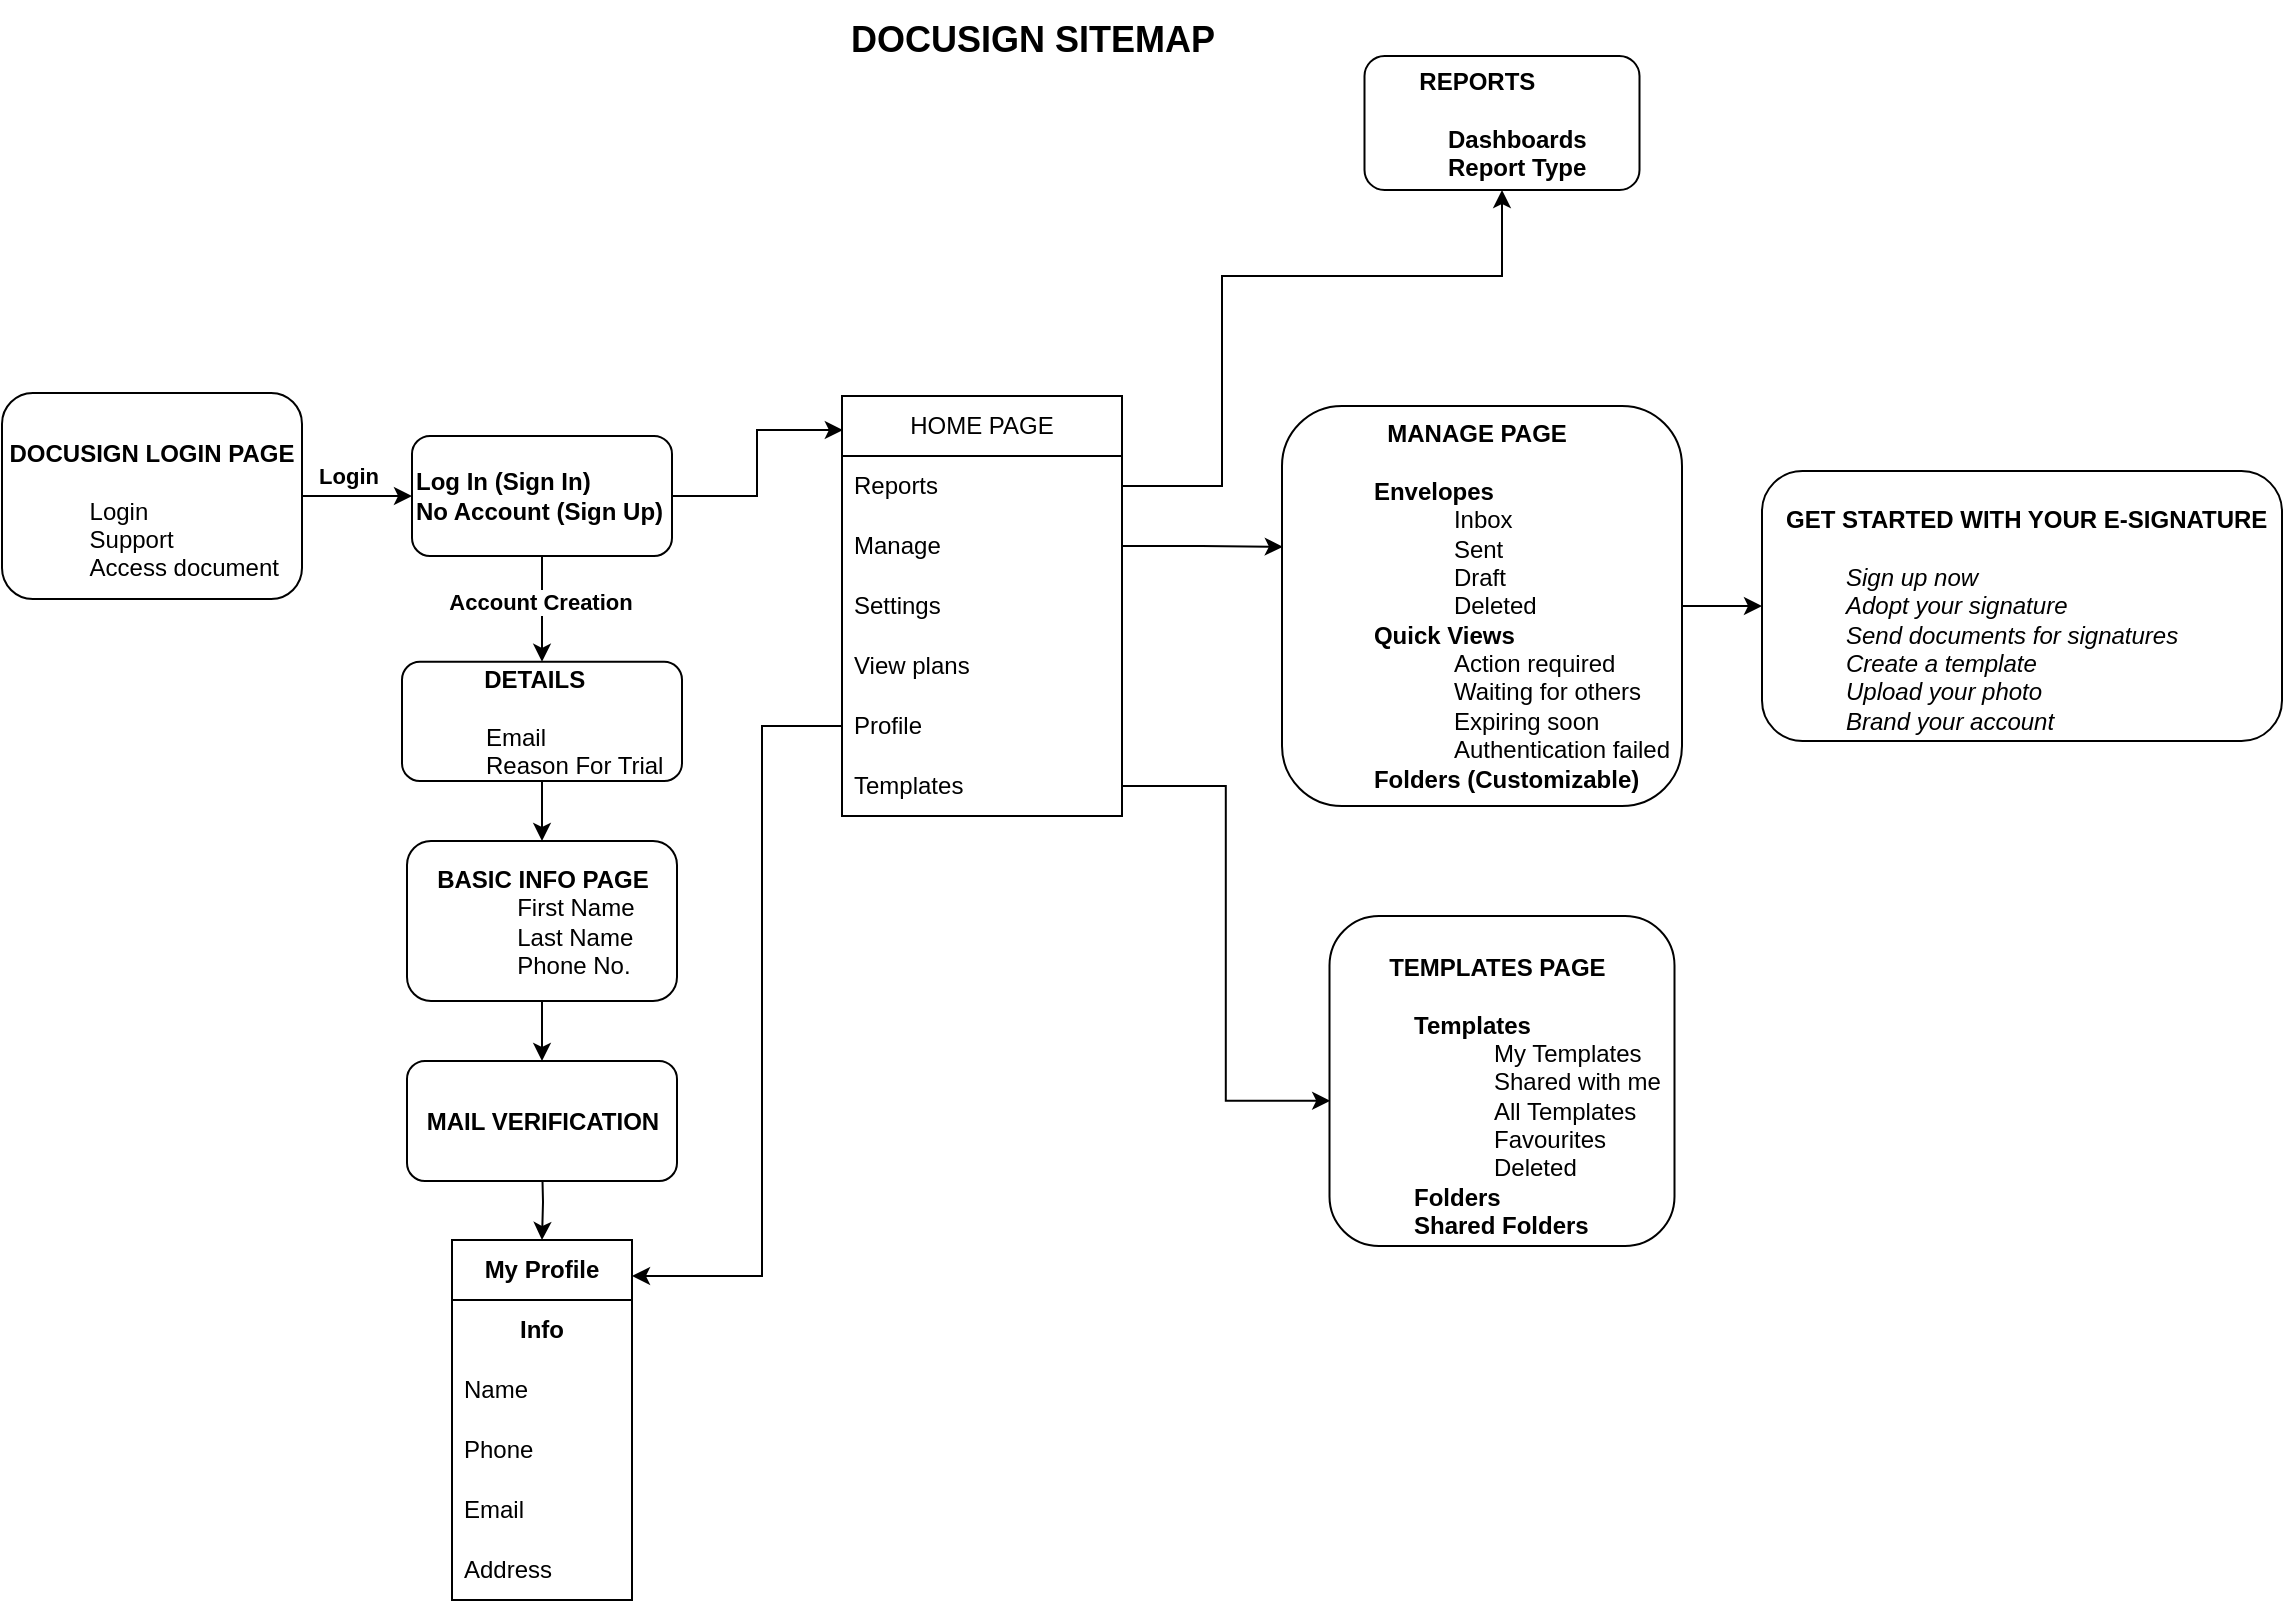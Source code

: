 <mxfile version="20.5.3" type="github">
  <diagram id="_CldqJKMiVGIc7HYz8Ag" name="Page-1">
    <mxGraphModel dx="579" dy="1156" grid="1" gridSize="10" guides="1" tooltips="0" connect="1" arrows="1" fold="0" page="1" pageScale="1" pageWidth="1169" pageHeight="827" math="0" shadow="0">
      <root>
        <mxCell id="0" />
        <mxCell id="1" parent="0" />
        <mxCell id="CLgD5J_0y6YPSVe-xC8q-4" value="" style="edgeStyle=orthogonalEdgeStyle;rounded=0;orthogonalLoop=1;jettySize=auto;html=1;" edge="1" parent="1" source="CLgD5J_0y6YPSVe-xC8q-1" target="CLgD5J_0y6YPSVe-xC8q-3">
          <mxGeometry relative="1" as="geometry" />
        </mxCell>
        <mxCell id="CLgD5J_0y6YPSVe-xC8q-20" value="&lt;b&gt;Login&lt;/b&gt;" style="edgeLabel;html=1;align=center;verticalAlign=middle;resizable=0;points=[];" vertex="1" connectable="0" parent="CLgD5J_0y6YPSVe-xC8q-4">
          <mxGeometry x="0.109" relative="1" as="geometry">
            <mxPoint x="-8" y="-10" as="offset" />
          </mxGeometry>
        </mxCell>
        <mxCell id="CLgD5J_0y6YPSVe-xC8q-1" value="&lt;b&gt;&lt;br&gt;DOCUSIGN LOGIN PAGE&lt;/b&gt;&lt;br&gt;&lt;blockquote style=&quot;margin: 0 0 0 40px; border: none; padding: 0px;&quot;&gt;&lt;div style=&quot;text-align: left;&quot;&gt;&lt;span style=&quot;background-color: initial;&quot;&gt;&lt;br&gt;&lt;/span&gt;&lt;/div&gt;&lt;div style=&quot;text-align: left;&quot;&gt;&lt;span style=&quot;background-color: initial;&quot;&gt;Login&lt;/span&gt;&lt;/div&gt;&lt;span style=&quot;background-color: initial;&quot;&gt;&lt;div style=&quot;text-align: left;&quot;&gt;&lt;span style=&quot;background-color: initial;&quot;&gt;Support&amp;nbsp;&lt;/span&gt;&lt;/div&gt;&lt;/span&gt;&lt;span style=&quot;background-color: initial;&quot;&gt;&lt;div style=&quot;text-align: left;&quot;&gt;&lt;span style=&quot;background-color: initial;&quot;&gt;Access document&lt;/span&gt;&lt;/div&gt;&lt;/span&gt;&lt;/blockquote&gt;" style="rounded=1;whiteSpace=wrap;html=1;" vertex="1" parent="1">
          <mxGeometry x="20" y="-613.5" width="150" height="103" as="geometry" />
        </mxCell>
        <mxCell id="CLgD5J_0y6YPSVe-xC8q-7" value="" style="edgeStyle=orthogonalEdgeStyle;rounded=0;orthogonalLoop=1;jettySize=auto;html=1;" edge="1" parent="1" source="CLgD5J_0y6YPSVe-xC8q-3" target="CLgD5J_0y6YPSVe-xC8q-6">
          <mxGeometry relative="1" as="geometry" />
        </mxCell>
        <mxCell id="CLgD5J_0y6YPSVe-xC8q-21" value="&lt;b&gt;&amp;nbsp;Account Creation&amp;nbsp;&lt;/b&gt;" style="edgeLabel;html=1;align=center;verticalAlign=middle;resizable=0;points=[];" vertex="1" connectable="0" parent="CLgD5J_0y6YPSVe-xC8q-7">
          <mxGeometry x="-0.148" y="-1" relative="1" as="geometry">
            <mxPoint as="offset" />
          </mxGeometry>
        </mxCell>
        <mxCell id="CLgD5J_0y6YPSVe-xC8q-100" style="edgeStyle=orthogonalEdgeStyle;rounded=0;orthogonalLoop=1;jettySize=auto;html=1;entryX=0.003;entryY=0.081;entryDx=0;entryDy=0;entryPerimeter=0;" edge="1" parent="1" source="CLgD5J_0y6YPSVe-xC8q-3" target="CLgD5J_0y6YPSVe-xC8q-65">
          <mxGeometry relative="1" as="geometry" />
        </mxCell>
        <mxCell id="CLgD5J_0y6YPSVe-xC8q-3" value="&lt;blockquote style=&quot;margin: 0 0 0 40px; border: none; padding: 0px;&quot;&gt;&lt;/blockquote&gt;&lt;b&gt;&lt;span style=&quot;background-color: initial;&quot;&gt;Log In (Sign In)&lt;/span&gt;&lt;br&gt;&lt;span style=&quot;background-color: initial;&quot;&gt;No Account (Sign Up)&lt;/span&gt;&lt;/b&gt;" style="whiteSpace=wrap;html=1;rounded=1;align=left;" vertex="1" parent="1">
          <mxGeometry x="225" y="-592" width="130" height="60" as="geometry" />
        </mxCell>
        <mxCell id="CLgD5J_0y6YPSVe-xC8q-10" value="" style="edgeStyle=orthogonalEdgeStyle;rounded=0;orthogonalLoop=1;jettySize=auto;html=1;" edge="1" parent="1" source="CLgD5J_0y6YPSVe-xC8q-6" target="CLgD5J_0y6YPSVe-xC8q-9">
          <mxGeometry relative="1" as="geometry" />
        </mxCell>
        <mxCell id="CLgD5J_0y6YPSVe-xC8q-6" value="&lt;div style=&quot;text-align: center;&quot;&gt;&lt;b style=&quot;background-color: initial;&quot;&gt;DETAILS&lt;/b&gt;&lt;br&gt;&lt;/div&gt;&lt;div style=&quot;text-align: center;&quot;&gt;&lt;b style=&quot;background-color: initial;&quot;&gt;&lt;br&gt;&lt;/b&gt;&lt;/div&gt;&lt;blockquote style=&quot;margin: 0 0 0 40px; border: none; padding: 0px;&quot;&gt;&lt;div style=&quot;&quot;&gt;&lt;span style=&quot;background-color: initial;&quot;&gt;Email&lt;/span&gt;&lt;/div&gt;&lt;div style=&quot;&quot;&gt;&lt;span style=&quot;background-color: initial;&quot;&gt;Reason For Trial&lt;/span&gt;&lt;/div&gt;&lt;/blockquote&gt;" style="whiteSpace=wrap;html=1;rounded=1;align=left;" vertex="1" parent="1">
          <mxGeometry x="220" y="-479.08" width="140" height="59.58" as="geometry" />
        </mxCell>
        <mxCell id="CLgD5J_0y6YPSVe-xC8q-14" value="" style="edgeStyle=orthogonalEdgeStyle;rounded=0;orthogonalLoop=1;jettySize=auto;html=1;" edge="1" parent="1" source="CLgD5J_0y6YPSVe-xC8q-9" target="CLgD5J_0y6YPSVe-xC8q-13">
          <mxGeometry relative="1" as="geometry" />
        </mxCell>
        <mxCell id="CLgD5J_0y6YPSVe-xC8q-9" value="&lt;b style=&quot;background-color: initial;&quot;&gt;BASIC INFO PAGE&lt;/b&gt;&lt;br&gt;&lt;blockquote style=&quot;margin: 0 0 0 40px; border: none; padding: 0px;&quot;&gt;&lt;span style=&quot;background-color: initial;&quot;&gt;&lt;div style=&quot;text-align: left;&quot;&gt;&lt;span style=&quot;background-color: initial;&quot;&gt;First Name&lt;/span&gt;&lt;/div&gt;&lt;/span&gt;&lt;span style=&quot;background-color: initial;&quot;&gt;&lt;div style=&quot;text-align: left;&quot;&gt;&lt;span style=&quot;background-color: initial;&quot;&gt;Last Name&lt;/span&gt;&lt;/div&gt;&lt;/span&gt;&lt;span style=&quot;background-color: initial;&quot;&gt;&lt;div style=&quot;text-align: left;&quot;&gt;&lt;span style=&quot;background-color: initial;&quot;&gt;Phone No.&lt;/span&gt;&lt;/div&gt;&lt;/span&gt;&lt;/blockquote&gt;" style="whiteSpace=wrap;html=1;align=center;rounded=1;" vertex="1" parent="1">
          <mxGeometry x="222.5" y="-389.5" width="135" height="80" as="geometry" />
        </mxCell>
        <mxCell id="CLgD5J_0y6YPSVe-xC8q-99" style="edgeStyle=orthogonalEdgeStyle;rounded=0;orthogonalLoop=1;jettySize=auto;html=1;" edge="1" parent="1" target="CLgD5J_0y6YPSVe-xC8q-91">
          <mxGeometry relative="1" as="geometry">
            <mxPoint x="290" y="-230" as="sourcePoint" />
          </mxGeometry>
        </mxCell>
        <mxCell id="CLgD5J_0y6YPSVe-xC8q-13" value="&lt;b&gt;MAIL VERIFICATION&lt;/b&gt;" style="whiteSpace=wrap;html=1;rounded=1;" vertex="1" parent="1">
          <mxGeometry x="222.5" y="-279.5" width="135" height="60" as="geometry" />
        </mxCell>
        <mxCell id="CLgD5J_0y6YPSVe-xC8q-54" value="" style="edgeStyle=orthogonalEdgeStyle;rounded=0;orthogonalLoop=1;jettySize=auto;html=1;" edge="1" parent="1" source="CLgD5J_0y6YPSVe-xC8q-42" target="CLgD5J_0y6YPSVe-xC8q-53">
          <mxGeometry relative="1" as="geometry" />
        </mxCell>
        <mxCell id="CLgD5J_0y6YPSVe-xC8q-42" value="&lt;div style=&quot;text-align: left;&quot;&gt;&lt;span style=&quot;background-color: initial;&quot;&gt;&lt;b&gt;&amp;nbsp; &amp;nbsp; &amp;nbsp; &amp;nbsp; &amp;nbsp; &amp;nbsp; &amp;nbsp; MANAGE PAGE&lt;/b&gt;&lt;/span&gt;&lt;/div&gt;&lt;div style=&quot;text-align: left;&quot;&gt;&lt;span style=&quot;background-color: initial;&quot;&gt;&lt;b&gt;&lt;br&gt;&lt;/b&gt;&lt;/span&gt;&lt;/div&gt;&lt;blockquote style=&quot;margin: 0 0 0 40px; border: none; padding: 0px;&quot;&gt;&lt;div style=&quot;text-align: left;&quot;&gt;&lt;span style=&quot;background-color: initial;&quot;&gt;&lt;b&gt;Envelopes&lt;/b&gt;&lt;/span&gt;&lt;/div&gt;&lt;/blockquote&gt;&lt;blockquote style=&quot;margin: 0 0 0 40px; border: none; padding: 0px;&quot;&gt;&lt;blockquote style=&quot;margin: 0 0 0 40px; border: none; padding: 0px;&quot;&gt;&lt;div style=&quot;text-align: left;&quot;&gt;&lt;span style=&quot;background-color: initial;&quot;&gt;Inbox&lt;/span&gt;&lt;/div&gt;&lt;/blockquote&gt;&lt;blockquote style=&quot;margin: 0 0 0 40px; border: none; padding: 0px;&quot;&gt;&lt;div style=&quot;text-align: left;&quot;&gt;&lt;span style=&quot;background-color: initial;&quot;&gt;Sent&lt;/span&gt;&lt;/div&gt;&lt;/blockquote&gt;&lt;blockquote style=&quot;margin: 0 0 0 40px; border: none; padding: 0px;&quot;&gt;&lt;div style=&quot;text-align: left;&quot;&gt;&lt;span style=&quot;background-color: initial;&quot;&gt;Draft&lt;/span&gt;&lt;/div&gt;&lt;/blockquote&gt;&lt;blockquote style=&quot;margin: 0 0 0 40px; border: none; padding: 0px;&quot;&gt;&lt;div style=&quot;text-align: left;&quot;&gt;&lt;span style=&quot;background-color: initial;&quot;&gt;Deleted&lt;/span&gt;&lt;/div&gt;&lt;/blockquote&gt;&lt;/blockquote&gt;&lt;blockquote style=&quot;margin: 0 0 0 40px; border: none; padding: 0px;&quot;&gt;&lt;div style=&quot;text-align: left;&quot;&gt;&lt;span style=&quot;background-color: initial;&quot;&gt;&lt;b&gt;Quick Views&lt;/b&gt;&lt;/span&gt;&lt;/div&gt;&lt;/blockquote&gt;&lt;blockquote style=&quot;margin: 0 0 0 40px; border: none; padding: 0px;&quot;&gt;&lt;blockquote style=&quot;margin: 0 0 0 40px; border: none; padding: 0px;&quot;&gt;&lt;div style=&quot;text-align: left;&quot;&gt;&lt;span style=&quot;background-color: initial;&quot;&gt;Action required&lt;/span&gt;&lt;/div&gt;&lt;/blockquote&gt;&lt;blockquote style=&quot;margin: 0 0 0 40px; border: none; padding: 0px;&quot;&gt;&lt;div style=&quot;text-align: left;&quot;&gt;&lt;span style=&quot;background-color: initial;&quot;&gt;Waiting for others&lt;/span&gt;&lt;/div&gt;&lt;/blockquote&gt;&lt;blockquote style=&quot;margin: 0 0 0 40px; border: none; padding: 0px;&quot;&gt;&lt;div style=&quot;text-align: left;&quot;&gt;&lt;span style=&quot;background-color: initial;&quot;&gt;Expiring soon&lt;/span&gt;&lt;/div&gt;&lt;/blockquote&gt;&lt;blockquote style=&quot;margin: 0 0 0 40px; border: none; padding: 0px;&quot;&gt;&lt;div style=&quot;text-align: left;&quot;&gt;&lt;span style=&quot;background-color: initial;&quot;&gt;Authentication failed&lt;/span&gt;&lt;/div&gt;&lt;/blockquote&gt;&lt;/blockquote&gt;&lt;blockquote style=&quot;margin: 0 0 0 40px; border: none; padding: 0px;&quot;&gt;&lt;div style=&quot;text-align: left;&quot;&gt;&lt;span style=&quot;background-color: initial;&quot;&gt;&lt;b&gt;Folders (Customizable)&lt;/b&gt;&lt;/span&gt;&lt;/div&gt;&lt;/blockquote&gt;" style="whiteSpace=wrap;html=1;align=center;rounded=1;" vertex="1" parent="1">
          <mxGeometry x="660" y="-607" width="200" height="200" as="geometry" />
        </mxCell>
        <mxCell id="CLgD5J_0y6YPSVe-xC8q-49" value="&lt;b&gt;&lt;br&gt;&lt;div style=&quot;text-align: center;&quot;&gt;&lt;b style=&quot;background-color: initial;&quot;&gt;TEMPLATES PAGE&lt;/b&gt;&lt;/div&gt;&lt;div style=&quot;text-align: center;&quot;&gt;&lt;b style=&quot;background-color: initial;&quot;&gt;&lt;br&gt;&lt;/b&gt;&lt;/div&gt;&lt;/b&gt;&lt;blockquote style=&quot;margin: 0 0 0 40px; border: none; padding: 0px;&quot;&gt;&lt;b style=&quot;background-color: initial;&quot;&gt;Templates&lt;/b&gt;&lt;/blockquote&gt;&lt;blockquote style=&quot;margin: 0 0 0 40px; border: none; padding: 0px;&quot;&gt;&lt;blockquote style=&quot;margin: 0 0 0 40px; border: none; padding: 0px;&quot;&gt;&lt;span style=&quot;background-color: initial;&quot;&gt;My Templates&lt;/span&gt;&lt;/blockquote&gt;&lt;blockquote style=&quot;margin: 0 0 0 40px; border: none; padding: 0px;&quot;&gt;&lt;span style=&quot;background-color: initial;&quot;&gt;Shared with me&lt;/span&gt;&lt;/blockquote&gt;&lt;blockquote style=&quot;margin: 0 0 0 40px; border: none; padding: 0px;&quot;&gt;&lt;span style=&quot;background-color: initial;&quot;&gt;All Templates&lt;/span&gt;&lt;/blockquote&gt;&lt;blockquote style=&quot;margin: 0 0 0 40px; border: none; padding: 0px;&quot;&gt;&lt;span style=&quot;background-color: initial;&quot;&gt;Favourites&lt;/span&gt;&lt;/blockquote&gt;&lt;blockquote style=&quot;margin: 0 0 0 40px; border: none; padding: 0px;&quot;&gt;&lt;span style=&quot;background-color: initial;&quot;&gt;Deleted&lt;/span&gt;&lt;/blockquote&gt;&lt;/blockquote&gt;&lt;blockquote style=&quot;margin: 0 0 0 40px; border: none; padding: 0px;&quot;&gt;&lt;b style=&quot;background-color: initial;&quot;&gt;Folders&lt;br&gt;&lt;/b&gt;&lt;b style=&quot;background-color: initial;&quot;&gt;Shared Folders&lt;/b&gt;&lt;/blockquote&gt;" style="whiteSpace=wrap;html=1;align=left;rounded=1;" vertex="1" parent="1">
          <mxGeometry x="683.75" y="-352" width="172.5" height="165" as="geometry" />
        </mxCell>
        <mxCell id="CLgD5J_0y6YPSVe-xC8q-51" value="&lt;div style=&quot;text-align: center;&quot;&gt;&lt;b style=&quot;background-color: initial;&quot;&gt;REPORTS&lt;/b&gt;&lt;/div&gt;&lt;br&gt;&lt;blockquote style=&quot;margin: 0 0 0 40px; border: none; padding: 0px;&quot;&gt;&lt;div style=&quot;&quot;&gt;&lt;b style=&quot;background-color: initial;&quot;&gt;Dashboards&lt;/b&gt;&lt;br&gt;&lt;/div&gt;&lt;b style=&quot;background-color: initial;&quot;&gt;&lt;div style=&quot;&quot;&gt;&lt;b style=&quot;background-color: initial;&quot;&gt;Report Type&lt;/b&gt;&lt;/div&gt;&lt;/b&gt;&lt;/blockquote&gt;" style="whiteSpace=wrap;html=1;rounded=1;align=left;" vertex="1" parent="1">
          <mxGeometry x="701.25" y="-782" width="137.5" height="67" as="geometry" />
        </mxCell>
        <mxCell id="CLgD5J_0y6YPSVe-xC8q-53" value="&lt;div&gt;&lt;b&gt;&lt;br&gt;&lt;/b&gt;&lt;/div&gt;&lt;div&gt;&lt;b&gt;&amp;nbsp; &amp;nbsp;GET STARTED WITH YOUR E-SIGNATURE&lt;/b&gt;&lt;/div&gt;&lt;div&gt;&lt;b&gt;&lt;br&gt;&lt;/b&gt;&lt;/div&gt;&lt;blockquote style=&quot;margin: 0 0 0 40px; border: none; padding: 0px;&quot;&gt;&lt;/blockquote&gt;&lt;blockquote style=&quot;margin: 0 0 0 40px; border: none; padding: 0px;&quot;&gt;&lt;i&gt;&lt;span style=&quot;background-color: initial;&quot;&gt;Sign up now&lt;br&gt;&lt;/span&gt;&lt;span style=&quot;background-color: initial;&quot;&gt;Adopt your signature&lt;br&gt;&lt;/span&gt;&lt;span style=&quot;background-color: initial;&quot;&gt;Send documents for signatures&lt;br&gt;&lt;/span&gt;&lt;span style=&quot;background-color: initial;&quot;&gt;Create a template&lt;br&gt;&lt;/span&gt;&lt;span style=&quot;background-color: initial;&quot;&gt;Upload your photo&lt;br&gt;&lt;/span&gt;&lt;span style=&quot;background-color: initial;&quot;&gt;Brand your account&lt;/span&gt;&lt;/i&gt;&lt;/blockquote&gt;&lt;blockquote style=&quot;margin: 0 0 0 40px; border: none; padding: 0px;&quot;&gt;&lt;/blockquote&gt;&lt;blockquote style=&quot;margin: 0 0 0 40px; border: none; padding: 0px;&quot;&gt;&lt;/blockquote&gt;&lt;blockquote style=&quot;margin: 0 0 0 40px; border: none; padding: 0px;&quot;&gt;&lt;/blockquote&gt;&lt;blockquote style=&quot;margin: 0 0 0 40px; border: none; padding: 0px;&quot;&gt;&lt;/blockquote&gt;" style="whiteSpace=wrap;html=1;rounded=1;align=left;" vertex="1" parent="1">
          <mxGeometry x="900" y="-574.5" width="260" height="135" as="geometry" />
        </mxCell>
        <mxCell id="CLgD5J_0y6YPSVe-xC8q-65" value="HOME PAGE" style="swimlane;fontStyle=0;childLayout=stackLayout;horizontal=1;startSize=30;horizontalStack=0;resizeParent=1;resizeParentMax=0;resizeLast=0;collapsible=1;marginBottom=0;whiteSpace=wrap;html=1;" vertex="1" parent="1">
          <mxGeometry x="440" y="-612" width="140" height="210" as="geometry" />
        </mxCell>
        <mxCell id="CLgD5J_0y6YPSVe-xC8q-66" value="Reports" style="text;strokeColor=none;fillColor=none;align=left;verticalAlign=middle;spacingLeft=4;spacingRight=4;overflow=hidden;points=[[0,0.5],[1,0.5]];portConstraint=eastwest;rotatable=0;whiteSpace=wrap;html=1;" vertex="1" parent="CLgD5J_0y6YPSVe-xC8q-65">
          <mxGeometry y="30" width="140" height="30" as="geometry" />
        </mxCell>
        <mxCell id="CLgD5J_0y6YPSVe-xC8q-67" value="Manage" style="text;strokeColor=none;fillColor=none;align=left;verticalAlign=middle;spacingLeft=4;spacingRight=4;overflow=hidden;points=[[0,0.5],[1,0.5]];portConstraint=eastwest;rotatable=0;whiteSpace=wrap;html=1;" vertex="1" parent="CLgD5J_0y6YPSVe-xC8q-65">
          <mxGeometry y="60" width="140" height="30" as="geometry" />
        </mxCell>
        <mxCell id="CLgD5J_0y6YPSVe-xC8q-69" value="Settings" style="text;strokeColor=none;fillColor=none;align=left;verticalAlign=middle;spacingLeft=4;spacingRight=4;overflow=hidden;points=[[0,0.5],[1,0.5]];portConstraint=eastwest;rotatable=0;whiteSpace=wrap;html=1;" vertex="1" parent="CLgD5J_0y6YPSVe-xC8q-65">
          <mxGeometry y="90" width="140" height="30" as="geometry" />
        </mxCell>
        <mxCell id="CLgD5J_0y6YPSVe-xC8q-70" value="View plans" style="text;strokeColor=none;fillColor=none;align=left;verticalAlign=middle;spacingLeft=4;spacingRight=4;overflow=hidden;points=[[0,0.5],[1,0.5]];portConstraint=eastwest;rotatable=0;whiteSpace=wrap;html=1;" vertex="1" parent="CLgD5J_0y6YPSVe-xC8q-65">
          <mxGeometry y="120" width="140" height="30" as="geometry" />
        </mxCell>
        <mxCell id="CLgD5J_0y6YPSVe-xC8q-71" value="Profile" style="text;strokeColor=none;fillColor=none;align=left;verticalAlign=middle;spacingLeft=4;spacingRight=4;overflow=hidden;points=[[0,0.5],[1,0.5]];portConstraint=eastwest;rotatable=0;whiteSpace=wrap;html=1;" vertex="1" parent="CLgD5J_0y6YPSVe-xC8q-65">
          <mxGeometry y="150" width="140" height="30" as="geometry" />
        </mxCell>
        <mxCell id="CLgD5J_0y6YPSVe-xC8q-68" value="Templates" style="text;strokeColor=none;fillColor=none;align=left;verticalAlign=middle;spacingLeft=4;spacingRight=4;overflow=hidden;points=[[0,0.5],[1,0.5]];portConstraint=eastwest;rotatable=0;whiteSpace=wrap;html=1;" vertex="1" parent="CLgD5J_0y6YPSVe-xC8q-65">
          <mxGeometry y="180" width="140" height="30" as="geometry" />
        </mxCell>
        <mxCell id="CLgD5J_0y6YPSVe-xC8q-83" style="edgeStyle=orthogonalEdgeStyle;rounded=0;orthogonalLoop=1;jettySize=auto;html=1;entryX=0.002;entryY=0.352;entryDx=0;entryDy=0;entryPerimeter=0;" edge="1" parent="1" source="CLgD5J_0y6YPSVe-xC8q-67" target="CLgD5J_0y6YPSVe-xC8q-42">
          <mxGeometry relative="1" as="geometry" />
        </mxCell>
        <mxCell id="CLgD5J_0y6YPSVe-xC8q-86" style="edgeStyle=orthogonalEdgeStyle;rounded=0;orthogonalLoop=1;jettySize=auto;html=1;" edge="1" parent="1" source="CLgD5J_0y6YPSVe-xC8q-66" target="CLgD5J_0y6YPSVe-xC8q-51">
          <mxGeometry relative="1" as="geometry">
            <Array as="points">
              <mxPoint x="630" y="-567" />
              <mxPoint x="630" y="-672" />
              <mxPoint x="770" y="-672" />
            </Array>
          </mxGeometry>
        </mxCell>
        <mxCell id="CLgD5J_0y6YPSVe-xC8q-87" style="edgeStyle=orthogonalEdgeStyle;rounded=0;orthogonalLoop=1;jettySize=auto;html=1;entryX=0.002;entryY=0.56;entryDx=0;entryDy=0;entryPerimeter=0;" edge="1" parent="1" source="CLgD5J_0y6YPSVe-xC8q-68" target="CLgD5J_0y6YPSVe-xC8q-49">
          <mxGeometry relative="1" as="geometry" />
        </mxCell>
        <mxCell id="CLgD5J_0y6YPSVe-xC8q-91" value="&lt;b&gt;My Profile&lt;/b&gt;" style="swimlane;fontStyle=0;childLayout=stackLayout;horizontal=1;startSize=30;horizontalStack=0;resizeParent=1;resizeParentMax=0;resizeLast=0;collapsible=1;marginBottom=0;whiteSpace=wrap;html=1;" vertex="1" parent="1">
          <mxGeometry x="245" y="-190" width="90" height="180" as="geometry" />
        </mxCell>
        <mxCell id="CLgD5J_0y6YPSVe-xC8q-92" value="&lt;b&gt;Info&lt;/b&gt;" style="text;strokeColor=none;fillColor=none;align=center;verticalAlign=middle;spacingLeft=4;spacingRight=4;overflow=hidden;points=[[0,0.5],[1,0.5]];portConstraint=eastwest;rotatable=0;whiteSpace=wrap;html=1;" vertex="1" parent="CLgD5J_0y6YPSVe-xC8q-91">
          <mxGeometry y="30" width="90" height="30" as="geometry" />
        </mxCell>
        <mxCell id="CLgD5J_0y6YPSVe-xC8q-93" value="Name" style="text;strokeColor=none;fillColor=none;align=left;verticalAlign=middle;spacingLeft=4;spacingRight=4;overflow=hidden;points=[[0,0.5],[1,0.5]];portConstraint=eastwest;rotatable=0;whiteSpace=wrap;html=1;" vertex="1" parent="CLgD5J_0y6YPSVe-xC8q-91">
          <mxGeometry y="60" width="90" height="30" as="geometry" />
        </mxCell>
        <mxCell id="CLgD5J_0y6YPSVe-xC8q-94" value="Phone" style="text;strokeColor=none;fillColor=none;align=left;verticalAlign=middle;spacingLeft=4;spacingRight=4;overflow=hidden;points=[[0,0.5],[1,0.5]];portConstraint=eastwest;rotatable=0;whiteSpace=wrap;html=1;" vertex="1" parent="CLgD5J_0y6YPSVe-xC8q-91">
          <mxGeometry y="90" width="90" height="30" as="geometry" />
        </mxCell>
        <mxCell id="CLgD5J_0y6YPSVe-xC8q-97" value="Email" style="text;strokeColor=none;fillColor=none;align=left;verticalAlign=middle;spacingLeft=4;spacingRight=4;overflow=hidden;points=[[0,0.5],[1,0.5]];portConstraint=eastwest;rotatable=0;whiteSpace=wrap;html=1;" vertex="1" parent="CLgD5J_0y6YPSVe-xC8q-91">
          <mxGeometry y="120" width="90" height="30" as="geometry" />
        </mxCell>
        <mxCell id="CLgD5J_0y6YPSVe-xC8q-98" value="Address" style="text;strokeColor=none;fillColor=none;align=left;verticalAlign=middle;spacingLeft=4;spacingRight=4;overflow=hidden;points=[[0,0.5],[1,0.5]];portConstraint=eastwest;rotatable=0;whiteSpace=wrap;html=1;" vertex="1" parent="CLgD5J_0y6YPSVe-xC8q-91">
          <mxGeometry y="150" width="90" height="30" as="geometry" />
        </mxCell>
        <mxCell id="CLgD5J_0y6YPSVe-xC8q-102" value="&lt;b&gt;&lt;font style=&quot;font-size: 18px;&quot;&gt;DOCUSIGN SITEMAP&lt;/font&gt;&lt;/b&gt;" style="text;html=1;align=center;verticalAlign=middle;resizable=0;points=[];autosize=1;strokeColor=none;fillColor=none;" vertex="1" parent="1">
          <mxGeometry x="430" y="-810" width="210" height="40" as="geometry" />
        </mxCell>
        <mxCell id="CLgD5J_0y6YPSVe-xC8q-104" style="edgeStyle=orthogonalEdgeStyle;rounded=0;orthogonalLoop=1;jettySize=auto;html=1;entryX=1;entryY=0.1;entryDx=0;entryDy=0;entryPerimeter=0;fontSize=18;" edge="1" parent="1" source="CLgD5J_0y6YPSVe-xC8q-71" target="CLgD5J_0y6YPSVe-xC8q-91">
          <mxGeometry relative="1" as="geometry">
            <Array as="points">
              <mxPoint x="400" y="-447" />
              <mxPoint x="400" y="-172" />
            </Array>
          </mxGeometry>
        </mxCell>
      </root>
    </mxGraphModel>
  </diagram>
</mxfile>
